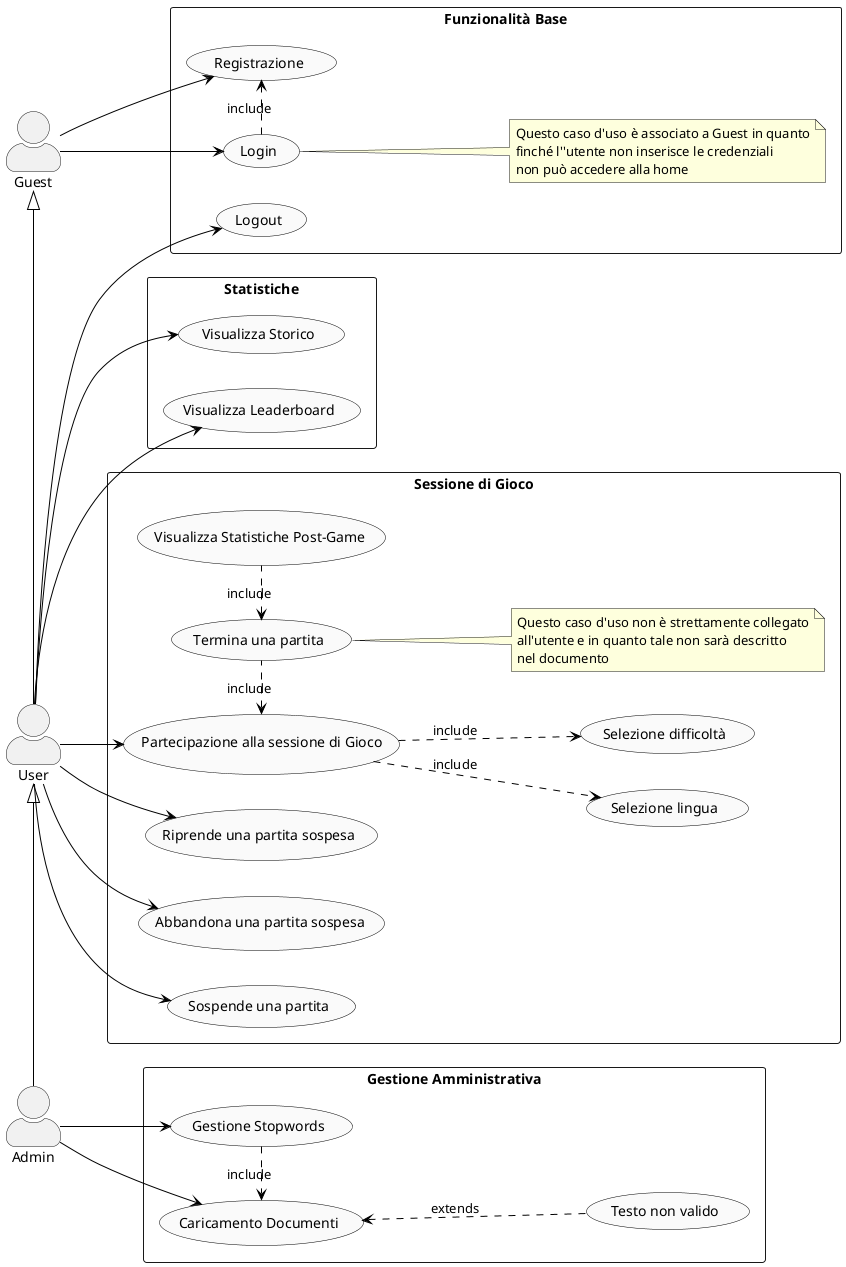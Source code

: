 @startuml
left to right direction
skinparam actorStyle awesome
skinparam usecase {
  BackgroundColor #FAFAFA
  BorderColor Black
  ArrowColor Black
}

actor Guest
actor User
actor Admin

rectangle "Funzionalità Base" {
  (Registrazione) as reg
  (Login) as login
  (Logout) as logout
  note right of login
  Questo caso d'uso è associato a Guest in quanto
  finché l''utente non inserisce le credenziali
  non può accedere alla home
  end note
}

rectangle "Sessione di Gioco" {
  (Partecipazione alla sessione di Gioco) as sessione
  (Riprende una partita sospesa) as sessione_sospesa
  (Abbandona una partita sospesa) as sessione_abbandonata
  (Sospende una partita) as sospensione
  (Termina una partita) as termina
  note right of termina
  Questo caso d'uso non è strettamente collegato
  all'utente e in quanto tale non sarà descritto
  nel documento
  end note

  (Visualizza Statistiche Post-Game) as post

  sessione <. termina : include
  termina <. post :include

  (Selezione difficoltà) as diff
  (Selezione lingua) as ling
  sessione ..> diff: include
  sessione ..> ling: include
  }

rectangle "Statistiche" {
  (Visualizza Leaderboard) as leaderboard
  (Visualizza Storico) as storico
}

rectangle "Gestione Amministrativa" {
  (Caricamento Documenti) as documents
  (Testo non valido) as error_testo
  (Gestione Stopwords) as stopwords

}

Guest -> reg
login .> reg : include
Guest -> login


User --> logout
User --> sessione
User --> sessione_sospesa
User --> sessione_abbandonata
User --> leaderboard
User --> storico
User --> sospensione

Admin --> documents
Admin --> stopwords

documents <.. error_testo : extends
stopwords .> documents : include

Guest <|- User
User <|- Admin
@enduml
